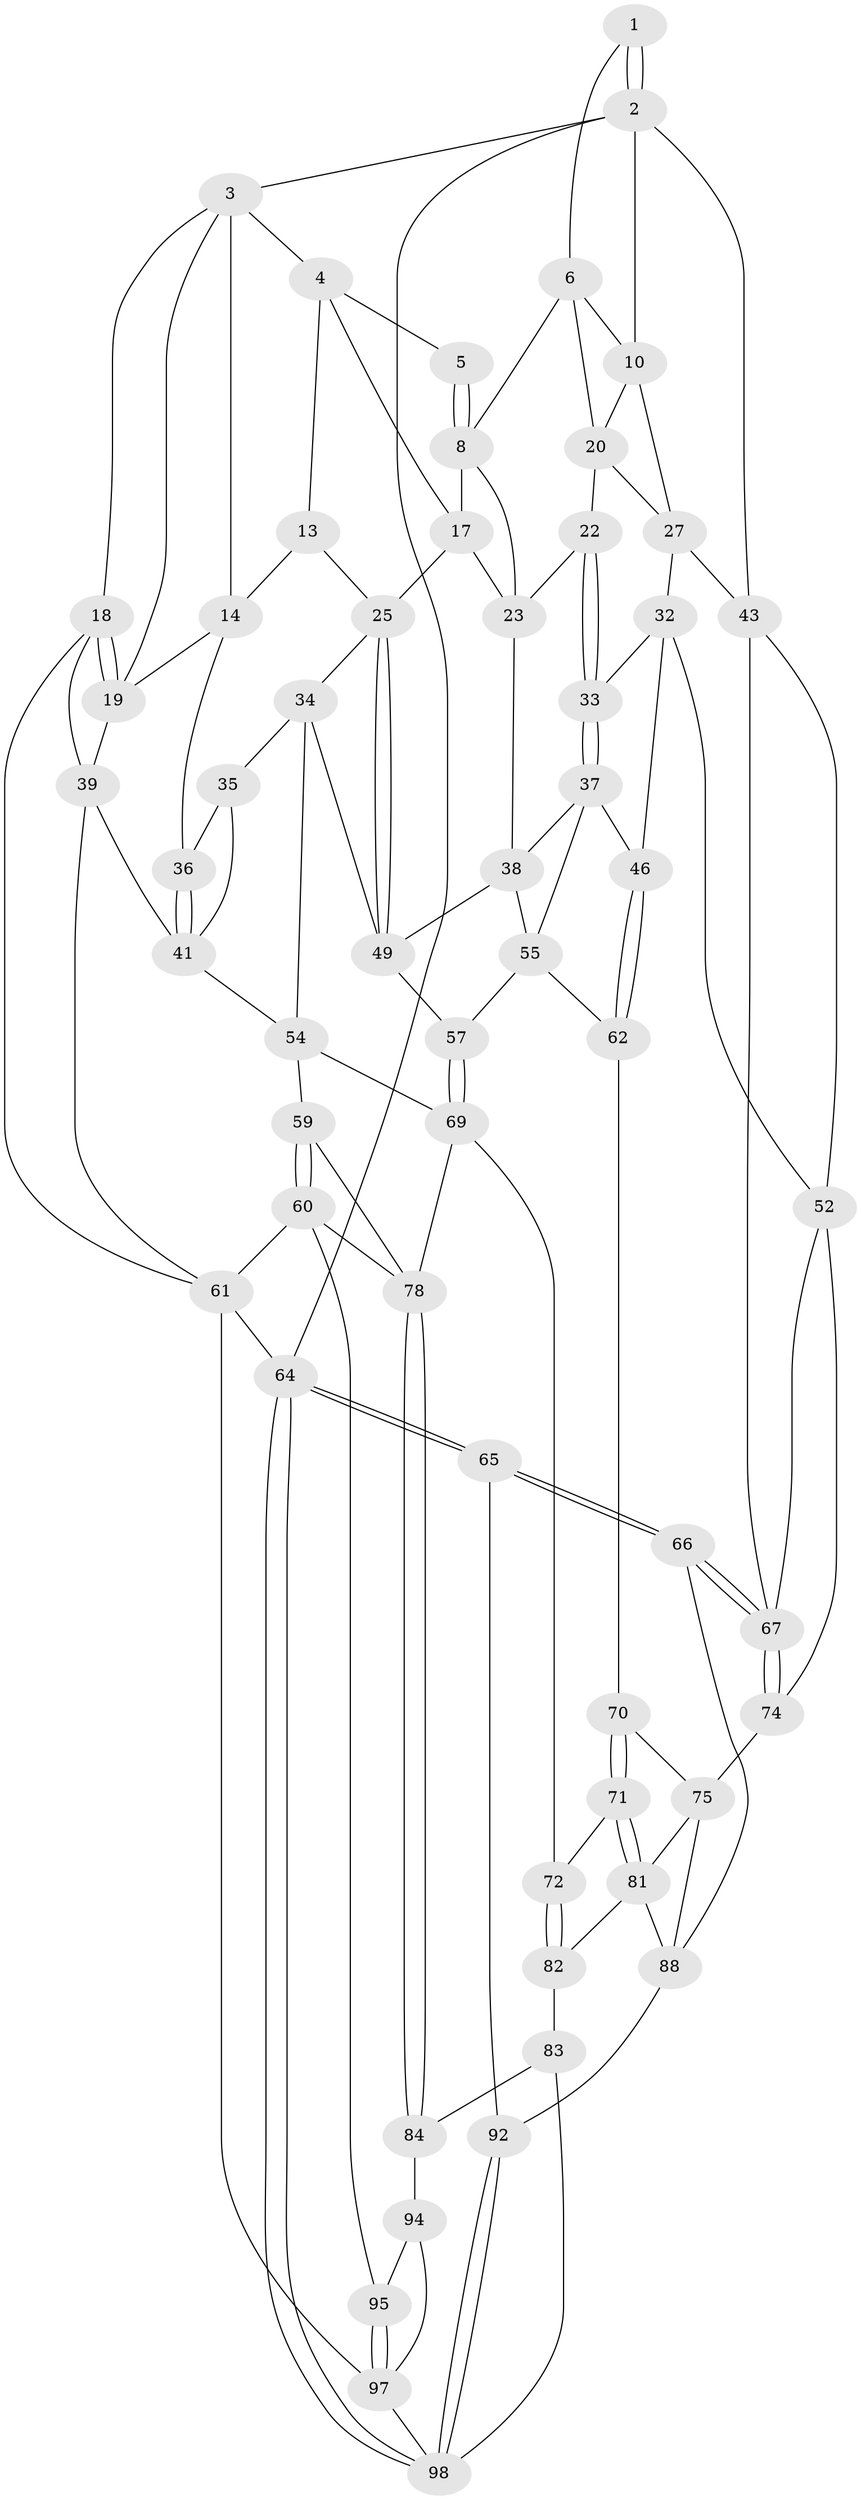 // Generated by graph-tools (version 1.1) at 2025/52/02/27/25 19:52:41]
// undirected, 59 vertices, 128 edges
graph export_dot {
graph [start="1"]
  node [color=gray90,style=filled];
  1 [pos="+0.9257684072891503+0"];
  2 [pos="+1+0",super="+9"];
  3 [pos="+0.24095986194378397+0",super="+15"];
  4 [pos="+0.5088243136495352+0",super="+12"];
  5 [pos="+0.5709035783332063+0"];
  6 [pos="+0.9185463617151346+0",super="+7"];
  8 [pos="+0.7349142701210336+0.09132083771133369",super="+16"];
  10 [pos="+0.9234722850168336+0.14223363749298865",super="+11"];
  13 [pos="+0.40290222591973024+0.16079966079478394"];
  14 [pos="+0.3413550344327899+0.14083046122160933",super="+29"];
  17 [pos="+0.5571285729843909+0.07111595421275388",super="+24"];
  18 [pos="+0+0.2037203547486442"];
  19 [pos="+0.1326271204187337+0.11588274973782053",super="+30"];
  20 [pos="+0.8311638098755484+0.11688727866733228",super="+21"];
  22 [pos="+0.7983824154440168+0.21015664327047429"];
  23 [pos="+0.6998803006735358+0.1925553019339541",super="+28"];
  25 [pos="+0.5443189281519618+0.2785822235920153",super="+26"];
  27 [pos="+0.9570628848579276+0.2530557110087485",super="+31"];
  32 [pos="+0.8863867405451659+0.30445052057400923",super="+45"];
  33 [pos="+0.8070210173086104+0.2994878745317332"];
  34 [pos="+0.4247172121590096+0.30279307747832673",super="+51"];
  35 [pos="+0.279474208554804+0.28264982646078357"];
  36 [pos="+0.25655981838058123+0.25821711757202226"];
  37 [pos="+0.7293432674189012+0.34413210554062607",super="+47"];
  38 [pos="+0.6785012362115516+0.31062172700455076",super="+48"];
  39 [pos="+0.08633031460728884+0.36048988304666335",super="+40"];
  41 [pos="+0.14931807161619962+0.37867621327635276",super="+42"];
  43 [pos="+1+0.31823768657900964",super="+44"];
  46 [pos="+0.802055864396642+0.4977821195015547"];
  49 [pos="+0.5603717741613385+0.40615646380170106",super="+50"];
  52 [pos="+0.8725469335037169+0.49033695989601966",super="+53"];
  54 [pos="+0.26883935667264436+0.46166901445169545",super="+58"];
  55 [pos="+0.6264951352843513+0.452873037376985",super="+56"];
  57 [pos="+0.5036513698745892+0.5544434974940642"];
  59 [pos="+0.20607985489756223+0.6021825915435187"];
  60 [pos="+0.05524723619153281+0.6468930287860043",super="+89"];
  61 [pos="+0+0.6134012874967638",super="+77"];
  62 [pos="+0.7839856873781434+0.5252348793309376",super="+63"];
  64 [pos="+1+1"];
  65 [pos="+1+0.8240735770174134",super="+91"];
  66 [pos="+1+0.6814815978637898",super="+87"];
  67 [pos="+1+0.6724736483742116",super="+68"];
  69 [pos="+0.48974520967024227+0.5913083347583072",super="+73"];
  70 [pos="+0.6559870354412888+0.6654166761587555",super="+76"];
  71 [pos="+0.6370987821943818+0.6868118663233754"];
  72 [pos="+0.614454507918219+0.6980733596128345"];
  74 [pos="+0.9816413670003837+0.6359177440375127"];
  75 [pos="+0.8400428908637015+0.7130564122901529",super="+80"];
  78 [pos="+0.3974025840182553+0.7448832769999123",super="+79"];
  81 [pos="+0.8012476366542299+0.7383614377451363",super="+85"];
  82 [pos="+0.6289166162572906+0.7897442056034187",super="+86"];
  83 [pos="+0.48957006211547466+0.8315286580021813",super="+96"];
  84 [pos="+0.4029284732921065+0.7930584972561365",super="+93"];
  88 [pos="+0.8468364514277175+0.7637547750613501",super="+90"];
  92 [pos="+0.8542523222883481+1"];
  94 [pos="+0.2778020313458641+0.8504298219431193",super="+101"];
  95 [pos="+0.1773638013357821+0.8659716149658925"];
  97 [pos="+0.0679849599607263+1",super="+100"];
  98 [pos="+0.8537636143744152+1",super="+99"];
  1 -- 2;
  1 -- 2;
  1 -- 6;
  2 -- 3;
  2 -- 64;
  2 -- 10;
  2 -- 43;
  3 -- 4;
  3 -- 18;
  3 -- 19;
  3 -- 14;
  4 -- 5;
  4 -- 17;
  4 -- 13;
  5 -- 8;
  5 -- 8;
  6 -- 8;
  6 -- 20;
  6 -- 10;
  8 -- 17;
  8 -- 23;
  10 -- 27;
  10 -- 20;
  13 -- 14;
  13 -- 25;
  14 -- 19;
  14 -- 36;
  17 -- 25;
  17 -- 23;
  18 -- 19;
  18 -- 19;
  18 -- 61;
  18 -- 39;
  19 -- 39;
  20 -- 27;
  20 -- 22;
  22 -- 23;
  22 -- 33;
  22 -- 33;
  23 -- 38;
  25 -- 49;
  25 -- 49;
  25 -- 34;
  27 -- 32;
  27 -- 43;
  32 -- 33;
  32 -- 52;
  32 -- 46;
  33 -- 37;
  33 -- 37;
  34 -- 35;
  34 -- 49;
  34 -- 54;
  35 -- 36;
  35 -- 41;
  36 -- 41;
  36 -- 41;
  37 -- 38;
  37 -- 46;
  37 -- 55;
  38 -- 49;
  38 -- 55;
  39 -- 41;
  39 -- 61;
  41 -- 54;
  43 -- 52;
  43 -- 67;
  46 -- 62;
  46 -- 62;
  49 -- 57;
  52 -- 74;
  52 -- 67;
  54 -- 59;
  54 -- 69;
  55 -- 57;
  55 -- 62;
  57 -- 69;
  57 -- 69;
  59 -- 60;
  59 -- 60;
  59 -- 78;
  60 -- 61;
  60 -- 95;
  60 -- 78;
  61 -- 64;
  61 -- 97;
  62 -- 70 [weight=2];
  64 -- 65;
  64 -- 65;
  64 -- 98;
  64 -- 98;
  65 -- 66 [weight=2];
  65 -- 66;
  65 -- 92;
  66 -- 67;
  66 -- 67;
  66 -- 88;
  67 -- 74;
  67 -- 74;
  69 -- 72;
  69 -- 78;
  70 -- 71;
  70 -- 71;
  70 -- 75;
  71 -- 72;
  71 -- 81;
  71 -- 81;
  72 -- 82;
  72 -- 82;
  74 -- 75;
  75 -- 88;
  75 -- 81;
  78 -- 84;
  78 -- 84;
  81 -- 88;
  81 -- 82;
  82 -- 83 [weight=2];
  83 -- 84;
  83 -- 98;
  84 -- 94 [weight=2];
  88 -- 92;
  92 -- 98;
  92 -- 98;
  94 -- 95;
  94 -- 97;
  95 -- 97;
  95 -- 97;
  97 -- 98;
}
